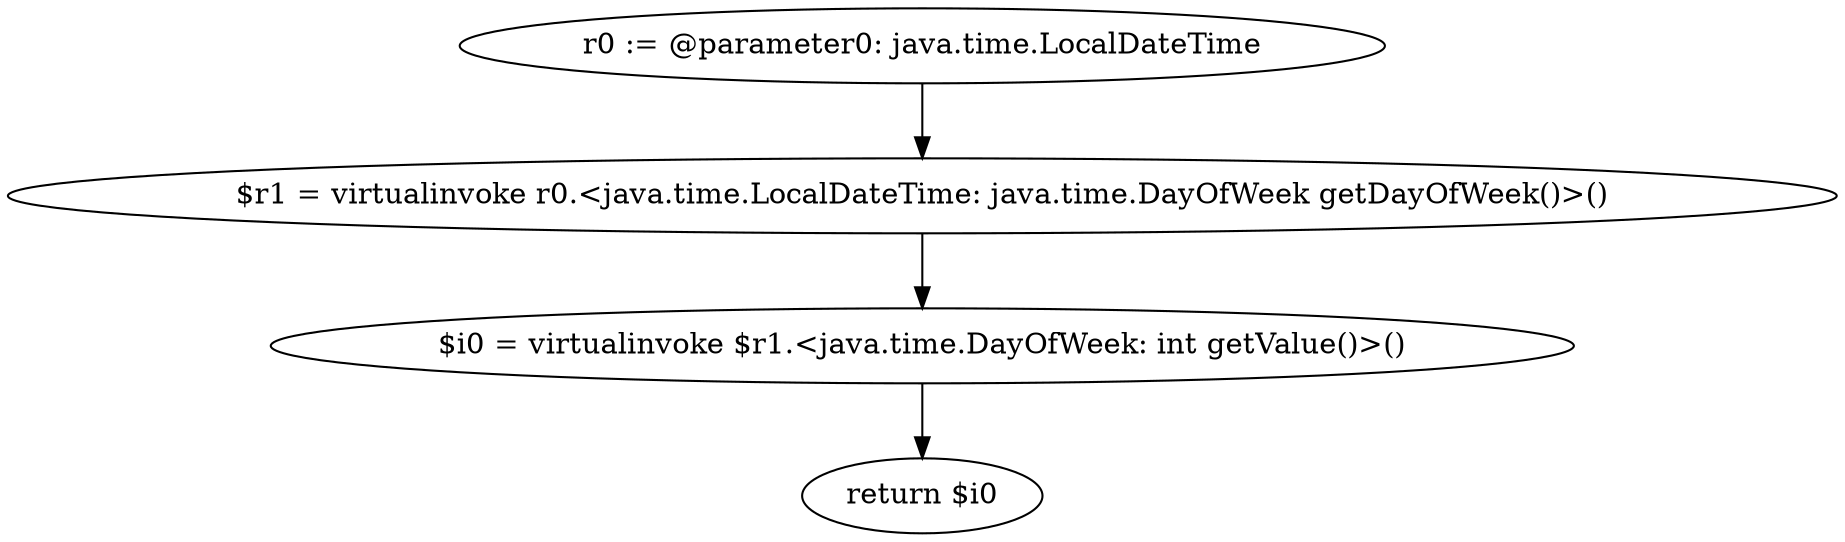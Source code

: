 digraph "unitGraph" {
    "r0 := @parameter0: java.time.LocalDateTime"
    "$r1 = virtualinvoke r0.<java.time.LocalDateTime: java.time.DayOfWeek getDayOfWeek()>()"
    "$i0 = virtualinvoke $r1.<java.time.DayOfWeek: int getValue()>()"
    "return $i0"
    "r0 := @parameter0: java.time.LocalDateTime"->"$r1 = virtualinvoke r0.<java.time.LocalDateTime: java.time.DayOfWeek getDayOfWeek()>()";
    "$r1 = virtualinvoke r0.<java.time.LocalDateTime: java.time.DayOfWeek getDayOfWeek()>()"->"$i0 = virtualinvoke $r1.<java.time.DayOfWeek: int getValue()>()";
    "$i0 = virtualinvoke $r1.<java.time.DayOfWeek: int getValue()>()"->"return $i0";
}
